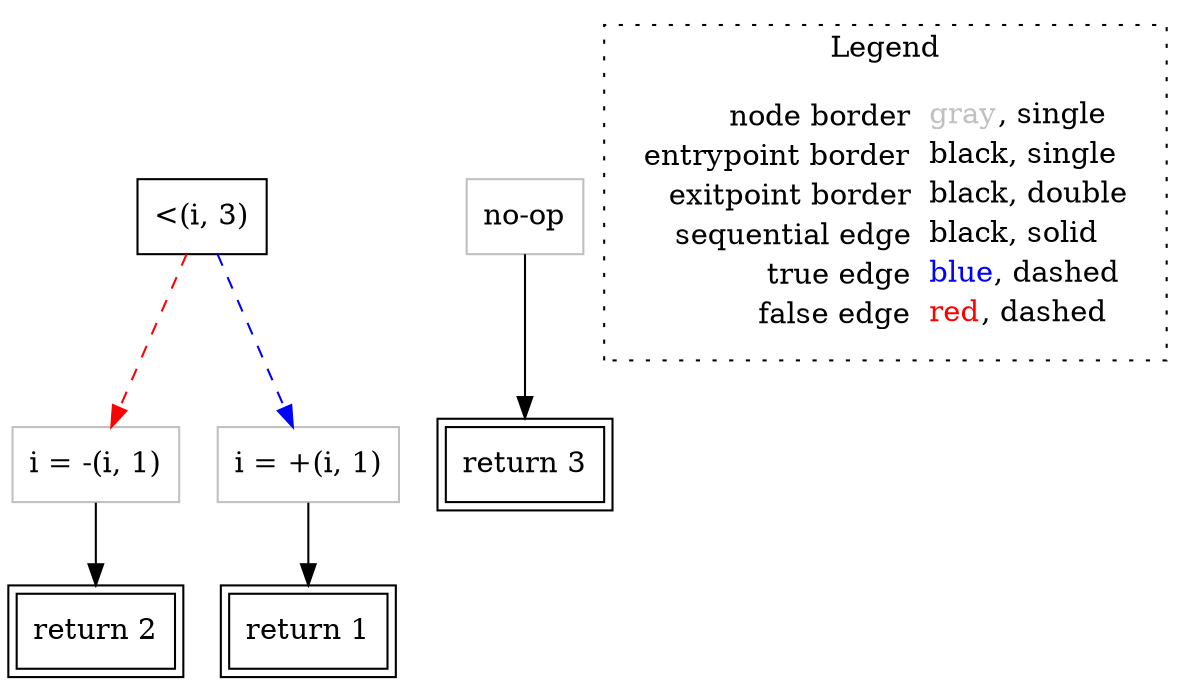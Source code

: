 digraph {
	"node0" [shape="rect",color="black",label=<&lt;(i, 3)>];
	"node1" [shape="rect",color="black",peripheries="2",label=<return 1>];
	"node2" [shape="rect",color="gray",label=<i = -(i, 1)>];
	"node3" [shape="rect",color="black",peripheries="2",label=<return 3>];
	"node4" [shape="rect",color="black",peripheries="2",label=<return 2>];
	"node5" [shape="rect",color="gray",label=<no-op>];
	"node6" [shape="rect",color="gray",label=<i = +(i, 1)>];
	"node2" -> "node4" [color="black"];
	"node0" -> "node2" [color="red",style="dashed"];
	"node0" -> "node6" [color="blue",style="dashed"];
	"node5" -> "node3" [color="black"];
	"node6" -> "node1" [color="black"];
subgraph cluster_legend {
	label="Legend";
	style=dotted;
	node [shape=plaintext];
	"legend" [label=<<table border="0" cellpadding="2" cellspacing="0" cellborder="0"><tr><td align="right">node border&nbsp;</td><td align="left"><font color="gray">gray</font>, single</td></tr><tr><td align="right">entrypoint border&nbsp;</td><td align="left"><font color="black">black</font>, single</td></tr><tr><td align="right">exitpoint border&nbsp;</td><td align="left"><font color="black">black</font>, double</td></tr><tr><td align="right">sequential edge&nbsp;</td><td align="left"><font color="black">black</font>, solid</td></tr><tr><td align="right">true edge&nbsp;</td><td align="left"><font color="blue">blue</font>, dashed</td></tr><tr><td align="right">false edge&nbsp;</td><td align="left"><font color="red">red</font>, dashed</td></tr></table>>];
}

}
